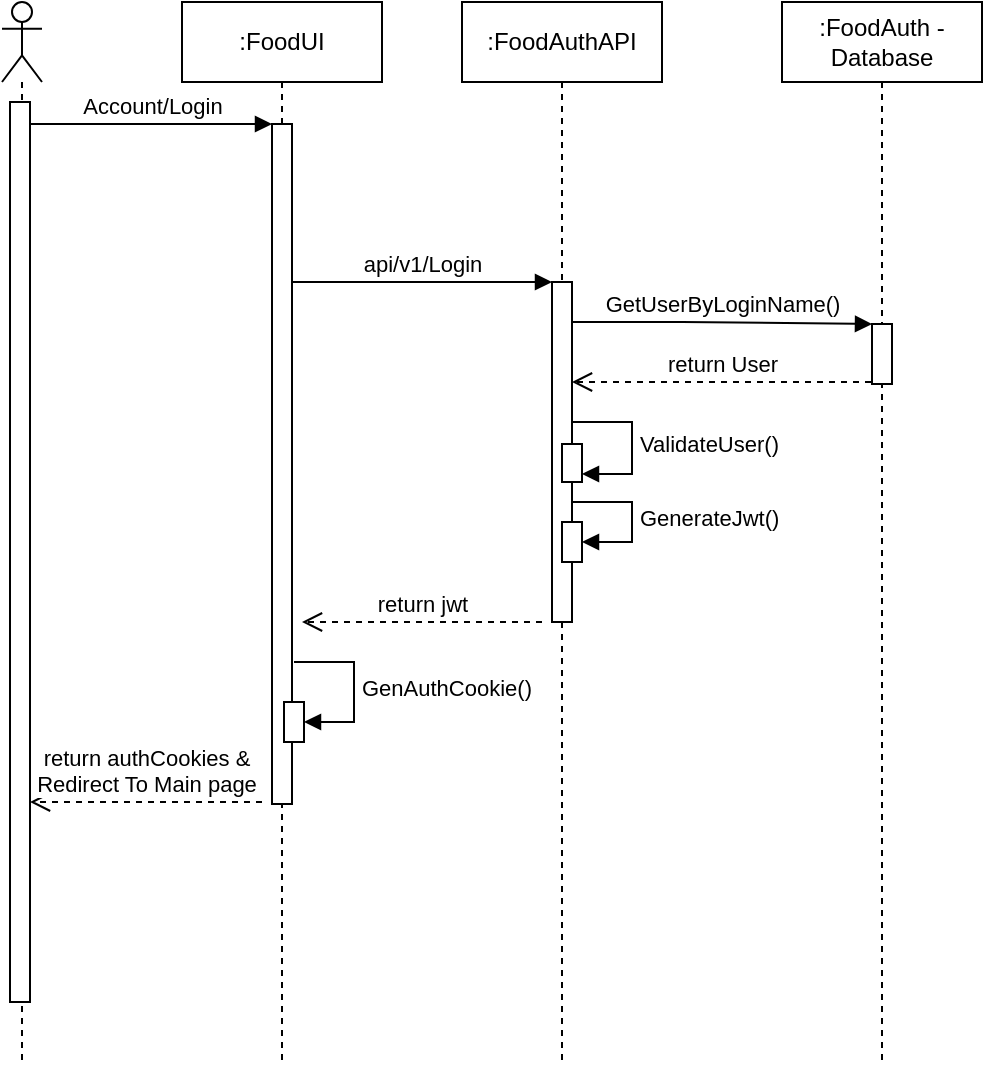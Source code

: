 <mxfile version="22.0.0" type="device">
  <diagram name="Page-1" id="pbB5JQwZCZitrDbvck8Y">
    <mxGraphModel dx="1418" dy="820" grid="1" gridSize="10" guides="1" tooltips="1" connect="1" arrows="1" fold="1" page="1" pageScale="1" pageWidth="850" pageHeight="1100" math="0" shadow="0">
      <root>
        <mxCell id="0" />
        <mxCell id="1" parent="0" />
        <mxCell id="nRrpAwNYG85djtvRne96-1" value="" style="shape=umlLifeline;perimeter=lifelinePerimeter;whiteSpace=wrap;html=1;container=1;dropTarget=0;collapsible=0;recursiveResize=0;outlineConnect=0;portConstraint=eastwest;newEdgeStyle={&quot;curved&quot;:0,&quot;rounded&quot;:0};participant=umlActor;" parent="1" vertex="1">
          <mxGeometry x="60" y="30" width="20" height="530" as="geometry" />
        </mxCell>
        <mxCell id="nRrpAwNYG85djtvRne96-37" value="" style="html=1;points=[[0,0,0,0,5],[0,1,0,0,-5],[1,0,0,0,5],[1,1,0,0,-5]];perimeter=orthogonalPerimeter;outlineConnect=0;targetShapes=umlLifeline;portConstraint=eastwest;newEdgeStyle={&quot;curved&quot;:0,&quot;rounded&quot;:0};" parent="nRrpAwNYG85djtvRne96-1" vertex="1">
          <mxGeometry x="4" y="50" width="10" height="450" as="geometry" />
        </mxCell>
        <mxCell id="nRrpAwNYG85djtvRne96-2" value=":FoodUI" style="shape=umlLifeline;perimeter=lifelinePerimeter;whiteSpace=wrap;html=1;container=1;dropTarget=0;collapsible=0;recursiveResize=0;outlineConnect=0;portConstraint=eastwest;newEdgeStyle={&quot;curved&quot;:0,&quot;rounded&quot;:0};" parent="1" vertex="1">
          <mxGeometry x="150" y="30" width="100" height="530" as="geometry" />
        </mxCell>
        <mxCell id="nRrpAwNYG85djtvRne96-4" value="" style="html=1;points=[[0,0,0,0,5],[0,1,0,0,-5],[1,0,0,0,5],[1,1,0,0,-5]];perimeter=orthogonalPerimeter;outlineConnect=0;targetShapes=umlLifeline;portConstraint=eastwest;newEdgeStyle={&quot;curved&quot;:0,&quot;rounded&quot;:0};" parent="nRrpAwNYG85djtvRne96-2" vertex="1">
          <mxGeometry x="45" y="61" width="10" height="340" as="geometry" />
        </mxCell>
        <mxCell id="nRrpAwNYG85djtvRne96-31" value="" style="html=1;points=[[0,0,0,0,5],[0,1,0,0,-5],[1,0,0,0,5],[1,1,0,0,-5]];perimeter=orthogonalPerimeter;outlineConnect=0;targetShapes=umlLifeline;portConstraint=eastwest;newEdgeStyle={&quot;curved&quot;:0,&quot;rounded&quot;:0};" parent="nRrpAwNYG85djtvRne96-2" vertex="1">
          <mxGeometry x="51" y="350" width="10" height="20" as="geometry" />
        </mxCell>
        <mxCell id="nRrpAwNYG85djtvRne96-32" value="GenAuthCookie()" style="html=1;align=left;spacingLeft=2;endArrow=block;rounded=0;edgeStyle=orthogonalEdgeStyle;curved=0;rounded=0;" parent="nRrpAwNYG85djtvRne96-2" target="nRrpAwNYG85djtvRne96-31" edge="1">
          <mxGeometry relative="1" as="geometry">
            <mxPoint x="56" y="330" as="sourcePoint" />
            <Array as="points">
              <mxPoint x="86" y="360" />
            </Array>
          </mxGeometry>
        </mxCell>
        <mxCell id="nRrpAwNYG85djtvRne96-9" value=":FoodAuthAPI" style="shape=umlLifeline;perimeter=lifelinePerimeter;whiteSpace=wrap;html=1;container=1;dropTarget=0;collapsible=0;recursiveResize=0;outlineConnect=0;portConstraint=eastwest;newEdgeStyle={&quot;curved&quot;:0,&quot;rounded&quot;:0};" parent="1" vertex="1">
          <mxGeometry x="290" y="30" width="100" height="530" as="geometry" />
        </mxCell>
        <mxCell id="nRrpAwNYG85djtvRne96-10" value="" style="html=1;points=[[0,0,0,0,5],[0,1,0,0,-5],[1,0,0,0,5],[1,1,0,0,-5]];perimeter=orthogonalPerimeter;outlineConnect=0;targetShapes=umlLifeline;portConstraint=eastwest;newEdgeStyle={&quot;curved&quot;:0,&quot;rounded&quot;:0};" parent="nRrpAwNYG85djtvRne96-9" vertex="1">
          <mxGeometry x="45" y="140" width="10" height="170" as="geometry" />
        </mxCell>
        <mxCell id="nRrpAwNYG85djtvRne96-23" value="" style="html=1;points=[[0,0,0,0,5],[0,1,0,0,-5],[1,0,0,0,5],[1,1,0,0,-5]];perimeter=orthogonalPerimeter;outlineConnect=0;targetShapes=umlLifeline;portConstraint=eastwest;newEdgeStyle={&quot;curved&quot;:0,&quot;rounded&quot;:0};" parent="nRrpAwNYG85djtvRne96-9" vertex="1">
          <mxGeometry x="50" y="221" width="10" height="19" as="geometry" />
        </mxCell>
        <mxCell id="nRrpAwNYG85djtvRne96-24" value="ValidateUser()" style="html=1;align=left;spacingLeft=2;endArrow=block;rounded=0;edgeStyle=orthogonalEdgeStyle;curved=0;rounded=0;" parent="nRrpAwNYG85djtvRne96-9" target="nRrpAwNYG85djtvRne96-23" edge="1">
          <mxGeometry x="0.008" relative="1" as="geometry">
            <mxPoint x="55.0" y="210" as="sourcePoint" />
            <Array as="points">
              <mxPoint x="85" y="210" />
              <mxPoint x="85" y="236" />
            </Array>
            <mxPoint as="offset" />
          </mxGeometry>
        </mxCell>
        <mxCell id="nRrpAwNYG85djtvRne96-25" value="" style="html=1;points=[[0,0,0,0,5],[0,1,0,0,-5],[1,0,0,0,5],[1,1,0,0,-5]];perimeter=orthogonalPerimeter;outlineConnect=0;targetShapes=umlLifeline;portConstraint=eastwest;newEdgeStyle={&quot;curved&quot;:0,&quot;rounded&quot;:0};" parent="nRrpAwNYG85djtvRne96-9" vertex="1">
          <mxGeometry x="50" y="260" width="10" height="20" as="geometry" />
        </mxCell>
        <mxCell id="nRrpAwNYG85djtvRne96-26" value="GenerateJwt()" style="html=1;align=left;spacingLeft=2;endArrow=block;rounded=0;edgeStyle=orthogonalEdgeStyle;curved=0;rounded=0;" parent="nRrpAwNYG85djtvRne96-9" target="nRrpAwNYG85djtvRne96-25" edge="1">
          <mxGeometry relative="1" as="geometry">
            <mxPoint x="55" y="250" as="sourcePoint" />
            <Array as="points">
              <mxPoint x="85" y="250" />
              <mxPoint x="85" y="270" />
            </Array>
          </mxGeometry>
        </mxCell>
        <mxCell id="nRrpAwNYG85djtvRne96-17" value=":FoodAuth - Database" style="shape=umlLifeline;perimeter=lifelinePerimeter;whiteSpace=wrap;html=1;container=1;dropTarget=0;collapsible=0;recursiveResize=0;outlineConnect=0;portConstraint=eastwest;newEdgeStyle={&quot;curved&quot;:0,&quot;rounded&quot;:0};" parent="1" vertex="1">
          <mxGeometry x="450" y="30" width="100" height="530" as="geometry" />
        </mxCell>
        <mxCell id="nRrpAwNYG85djtvRne96-18" value="" style="html=1;points=[[0,0,0,0,5],[0,1,0,0,-5],[1,0,0,0,5],[1,1,0,0,-5]];perimeter=orthogonalPerimeter;outlineConnect=0;targetShapes=umlLifeline;portConstraint=eastwest;newEdgeStyle={&quot;curved&quot;:0,&quot;rounded&quot;:0};" parent="nRrpAwNYG85djtvRne96-17" vertex="1">
          <mxGeometry x="45" y="161" width="10" height="30" as="geometry" />
        </mxCell>
        <mxCell id="nRrpAwNYG85djtvRne96-20" value="GetUserByLoginName()" style="html=1;verticalAlign=bottom;endArrow=block;curved=0;rounded=0;entryX=0;entryY=0;entryDx=0;entryDy=5;entryPerimeter=0;" parent="1" edge="1">
          <mxGeometry width="80" relative="1" as="geometry">
            <mxPoint x="345" y="190" as="sourcePoint" />
            <mxPoint x="495" y="191" as="targetPoint" />
            <Array as="points">
              <mxPoint x="400" y="190" />
            </Array>
          </mxGeometry>
        </mxCell>
        <mxCell id="nRrpAwNYG85djtvRne96-22" value="return User" style="html=1;verticalAlign=bottom;endArrow=open;dashed=1;endSize=8;curved=0;rounded=0;" parent="1" edge="1">
          <mxGeometry relative="1" as="geometry">
            <mxPoint x="494.5" y="220" as="sourcePoint" />
            <mxPoint x="345" y="220" as="targetPoint" />
          </mxGeometry>
        </mxCell>
        <mxCell id="nRrpAwNYG85djtvRne96-27" value="api/v1/Login" style="html=1;verticalAlign=bottom;endArrow=block;curved=0;rounded=0;" parent="1" edge="1">
          <mxGeometry width="80" relative="1" as="geometry">
            <mxPoint x="205.0" y="170" as="sourcePoint" />
            <mxPoint x="335" y="170" as="targetPoint" />
            <Array as="points">
              <mxPoint x="270" y="170" />
            </Array>
          </mxGeometry>
        </mxCell>
        <mxCell id="nRrpAwNYG85djtvRne96-29" value="return jwt" style="html=1;verticalAlign=bottom;endArrow=open;dashed=1;endSize=8;curved=0;rounded=0;" parent="1" edge="1">
          <mxGeometry relative="1" as="geometry">
            <mxPoint x="330" y="340.0" as="sourcePoint" />
            <mxPoint x="210" y="340" as="targetPoint" />
          </mxGeometry>
        </mxCell>
        <mxCell id="nRrpAwNYG85djtvRne96-36" value="return authCookies &amp;amp; &lt;br&gt;Redirect To Main page" style="html=1;verticalAlign=bottom;endArrow=open;dashed=1;endSize=8;curved=0;rounded=0;" parent="1" target="nRrpAwNYG85djtvRne96-37" edge="1">
          <mxGeometry relative="1" as="geometry">
            <mxPoint x="190" y="430" as="sourcePoint" />
            <mxPoint x="80" y="430" as="targetPoint" />
          </mxGeometry>
        </mxCell>
        <mxCell id="nRrpAwNYG85djtvRne96-40" value="Account/Login" style="html=1;verticalAlign=bottom;endArrow=block;curved=0;rounded=0;" parent="1" source="nRrpAwNYG85djtvRne96-37" edge="1">
          <mxGeometry width="80" relative="1" as="geometry">
            <mxPoint x="80" y="90" as="sourcePoint" />
            <mxPoint x="195" y="91" as="targetPoint" />
          </mxGeometry>
        </mxCell>
      </root>
    </mxGraphModel>
  </diagram>
</mxfile>
